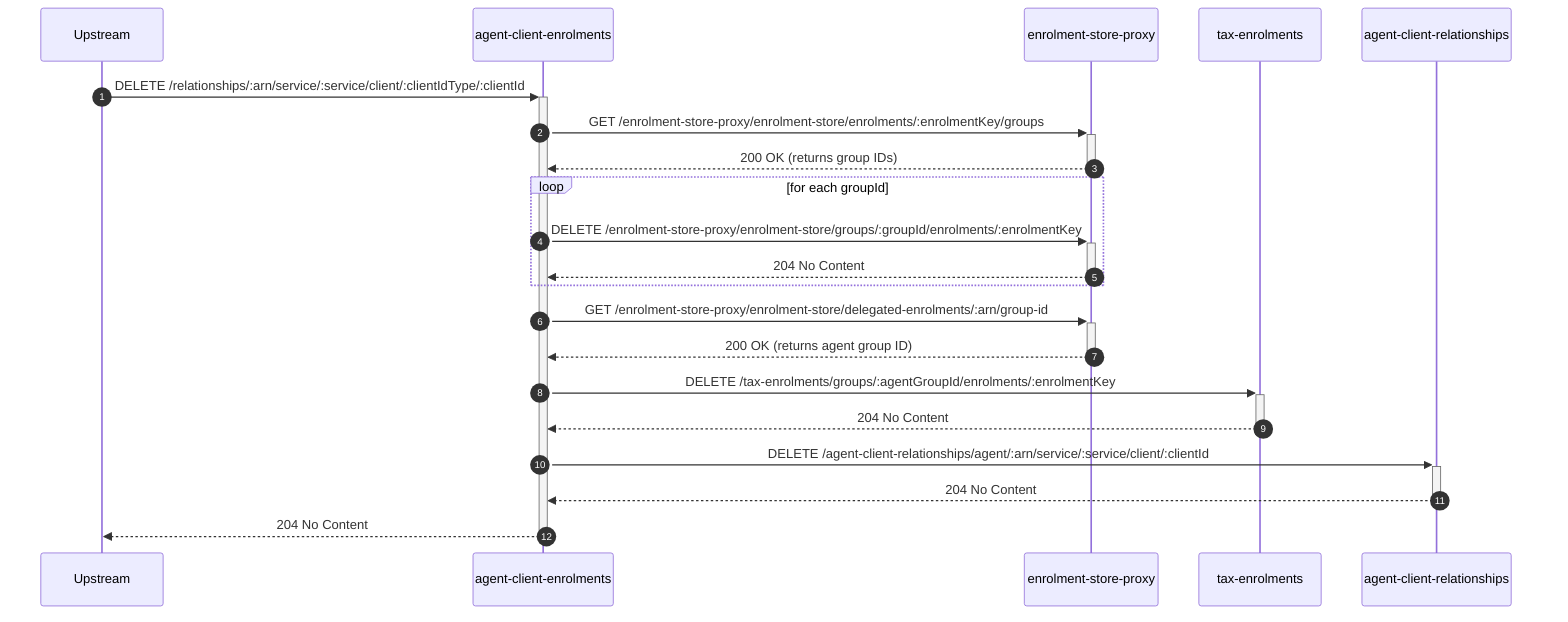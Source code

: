 sequenceDiagram
    autonumber
    participant Upstream
    participant agent-client-enrolments
    participant enrolment-store-proxy
    participant tax-enrolments
    participant agent-client-relationships

    Upstream->>+agent-client-enrolments: DELETE /relationships/:arn/service/:service/client/:clientIdType/:clientId
    agent-client-enrolments->>+enrolment-store-proxy: GET /enrolment-store-proxy/enrolment-store/enrolments/:enrolmentKey/groups
    enrolment-store-proxy-->>-agent-client-enrolments: 200 OK (returns group IDs)
    loop for each groupId
        agent-client-enrolments->>+enrolment-store-proxy: DELETE /enrolment-store-proxy/enrolment-store/groups/:groupId/enrolments/:enrolmentKey
        enrolment-store-proxy-->>-agent-client-enrolments: 204 No Content
    end
    agent-client-enrolments->>+enrolment-store-proxy: GET /enrolment-store-proxy/enrolment-store/delegated-enrolments/:arn/group-id
    enrolment-store-proxy-->>-agent-client-enrolments: 200 OK (returns agent group ID)
    agent-client-enrolments->>+tax-enrolments: DELETE /tax-enrolments/groups/:agentGroupId/enrolments/:enrolmentKey
    tax-enrolments-->>-agent-client-enrolments: 204 No Content
    agent-client-enrolments->>+agent-client-relationships: DELETE /agent-client-relationships/agent/:arn/service/:service/client/:clientId
    agent-client-relationships-->>-agent-client-enrolments: 204 No Content
    agent-client-enrolments-->>-Upstream: 204 No Content